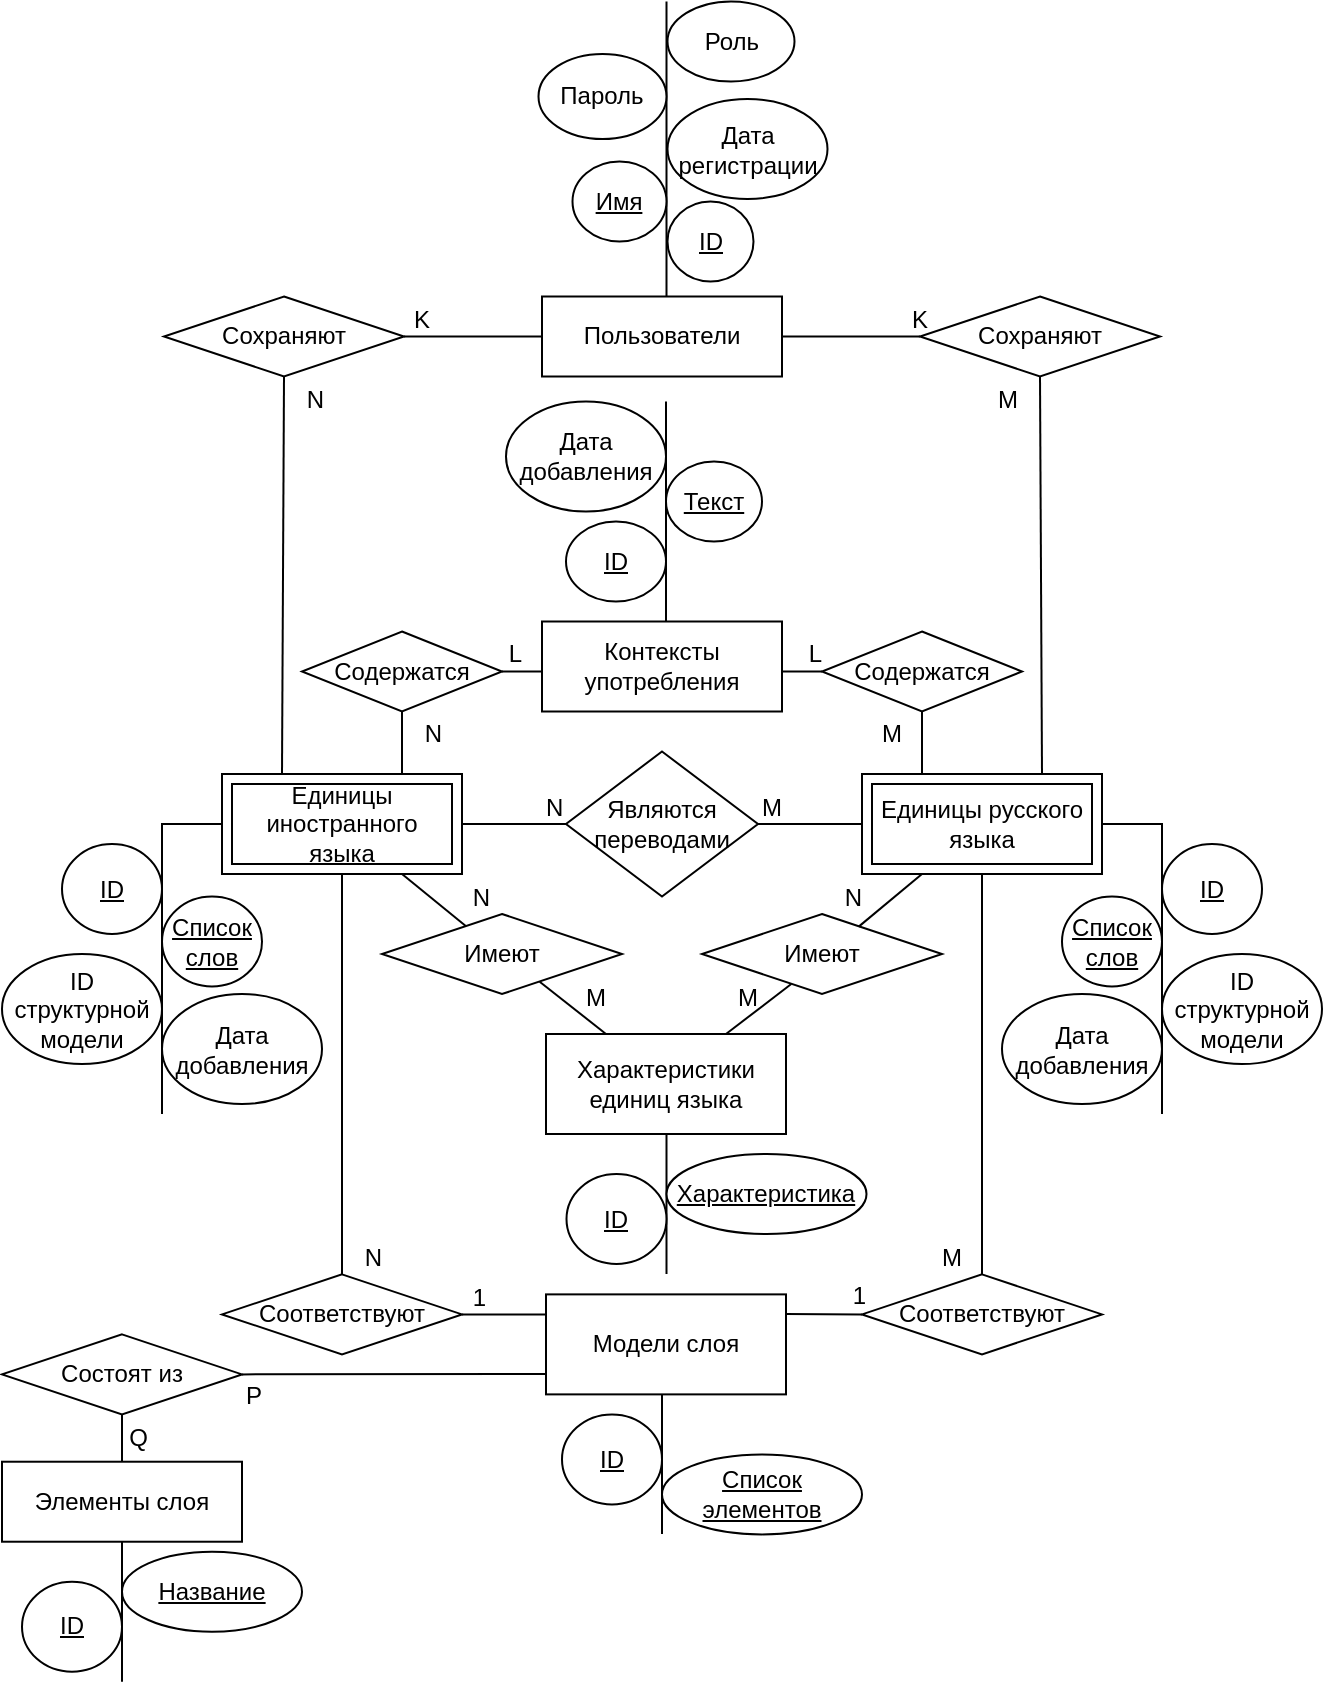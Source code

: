 <mxfile version="21.1.4" type="device" pages="2">
  <diagram id="244mS9zNh_xSva6xnjS1" name="Страница 1">
    <mxGraphModel dx="1259" dy="1826" grid="1" gridSize="10" guides="1" tooltips="1" connect="1" arrows="1" fold="1" page="1" pageScale="1" pageWidth="827" pageHeight="1169" math="0" shadow="0">
      <root>
        <mxCell id="0" />
        <mxCell id="1" parent="0" />
        <mxCell id="MEnZoygMXlPPVWilbi8o-1" value="Единицы иностранного языка" style="shape=ext;margin=3;double=1;whiteSpace=wrap;html=1;align=center;" parent="1" vertex="1">
          <mxGeometry x="200" y="280" width="120" height="50" as="geometry" />
        </mxCell>
        <mxCell id="MEnZoygMXlPPVWilbi8o-2" value="Единицы русского языка" style="shape=ext;margin=3;double=1;whiteSpace=wrap;html=1;align=center;" parent="1" vertex="1">
          <mxGeometry x="520" y="280" width="120" height="50" as="geometry" />
        </mxCell>
        <mxCell id="MEnZoygMXlPPVWilbi8o-4" value="Соответствуют" style="shape=rhombus;perimeter=rhombusPerimeter;whiteSpace=wrap;html=1;align=center;" parent="1" vertex="1">
          <mxGeometry x="200" y="530.19" width="120" height="40" as="geometry" />
        </mxCell>
        <mxCell id="MEnZoygMXlPPVWilbi8o-9" value="Соответствуют" style="shape=rhombus;perimeter=rhombusPerimeter;whiteSpace=wrap;html=1;align=center;" parent="1" vertex="1">
          <mxGeometry x="520" y="530.19" width="120" height="40" as="geometry" />
        </mxCell>
        <mxCell id="MEnZoygMXlPPVWilbi8o-14" value="" style="endArrow=none;html=1;rounded=0;exitX=1;exitY=0.5;exitDx=0;exitDy=0;exitPerimeter=0;entryX=0;entryY=0.2;entryDx=0;entryDy=0;entryPerimeter=0;" parent="1" source="MEnZoygMXlPPVWilbi8o-4" edge="1">
          <mxGeometry relative="1" as="geometry">
            <mxPoint x="320" y="569.99" as="sourcePoint" />
            <mxPoint x="362" y="550.19" as="targetPoint" />
          </mxGeometry>
        </mxCell>
        <mxCell id="MEnZoygMXlPPVWilbi8o-15" value="1" style="resizable=0;html=1;align=right;verticalAlign=bottom;" parent="MEnZoygMXlPPVWilbi8o-14" connectable="0" vertex="1">
          <mxGeometry x="1" relative="1" as="geometry">
            <mxPoint x="-30" as="offset" />
          </mxGeometry>
        </mxCell>
        <mxCell id="MEnZoygMXlPPVWilbi8o-16" value="" style="endArrow=none;html=1;rounded=0;exitX=0.5;exitY=0;exitDx=0;exitDy=0;entryX=0.5;entryY=1;entryDx=0;entryDy=0;" parent="1" source="MEnZoygMXlPPVWilbi8o-4" target="MEnZoygMXlPPVWilbi8o-1" edge="1">
          <mxGeometry relative="1" as="geometry">
            <mxPoint x="254" y="350" as="sourcePoint" />
            <mxPoint x="414" y="350" as="targetPoint" />
          </mxGeometry>
        </mxCell>
        <mxCell id="MEnZoygMXlPPVWilbi8o-17" value="N" style="resizable=0;html=1;align=right;verticalAlign=bottom;" parent="MEnZoygMXlPPVWilbi8o-16" connectable="0" vertex="1">
          <mxGeometry x="1" relative="1" as="geometry">
            <mxPoint x="20" y="200" as="offset" />
          </mxGeometry>
        </mxCell>
        <mxCell id="MEnZoygMXlPPVWilbi8o-18" value="" style="endArrow=none;html=1;rounded=0;entryX=0.5;entryY=1;entryDx=0;entryDy=0;exitX=0.5;exitY=0;exitDx=0;exitDy=0;" parent="1" source="MEnZoygMXlPPVWilbi8o-9" target="MEnZoygMXlPPVWilbi8o-2" edge="1">
          <mxGeometry relative="1" as="geometry">
            <mxPoint x="560" y="380" as="sourcePoint" />
            <mxPoint x="499.8" y="330" as="targetPoint" />
          </mxGeometry>
        </mxCell>
        <mxCell id="MEnZoygMXlPPVWilbi8o-19" value="M" style="resizable=0;html=1;align=right;verticalAlign=bottom;" parent="MEnZoygMXlPPVWilbi8o-18" connectable="0" vertex="1">
          <mxGeometry x="1" relative="1" as="geometry">
            <mxPoint x="-10" y="200" as="offset" />
          </mxGeometry>
        </mxCell>
        <mxCell id="MEnZoygMXlPPVWilbi8o-20" value="" style="endArrow=none;html=1;rounded=0;exitX=0;exitY=0.5;exitDx=0;exitDy=0;entryX=0.999;entryY=0.196;entryDx=0;entryDy=0;entryPerimeter=0;" parent="1" source="MEnZoygMXlPPVWilbi8o-9" edge="1">
          <mxGeometry relative="1" as="geometry">
            <mxPoint x="490" y="560.19" as="sourcePoint" />
            <mxPoint x="481.88" y="549.99" as="targetPoint" />
          </mxGeometry>
        </mxCell>
        <mxCell id="MEnZoygMXlPPVWilbi8o-21" value="1" style="resizable=0;html=1;align=right;verticalAlign=bottom;" parent="MEnZoygMXlPPVWilbi8o-20" connectable="0" vertex="1">
          <mxGeometry x="1" relative="1" as="geometry">
            <mxPoint x="40" as="offset" />
          </mxGeometry>
        </mxCell>
        <mxCell id="MEnZoygMXlPPVWilbi8o-22" value="" style="endArrow=none;html=1;rounded=0;entryX=1;entryY=0.5;entryDx=0;entryDy=0;exitX=0;exitY=0.5;exitDx=0;exitDy=0;" parent="1" source="MEnZoygMXlPPVWilbi8o-38" target="MEnZoygMXlPPVWilbi8o-1" edge="1">
          <mxGeometry relative="1" as="geometry">
            <mxPoint x="380" y="320" as="sourcePoint" />
            <mxPoint x="540" y="320" as="targetPoint" />
          </mxGeometry>
        </mxCell>
        <mxCell id="MEnZoygMXlPPVWilbi8o-25" value="N" style="resizable=0;html=1;align=left;verticalAlign=bottom;direction=west;" parent="1" connectable="0" vertex="1">
          <mxGeometry x="360" y="305" as="geometry" />
        </mxCell>
        <mxCell id="MEnZoygMXlPPVWilbi8o-27" value="Пользователи" style="whiteSpace=wrap;html=1;align=center;" parent="1" vertex="1">
          <mxGeometry x="360" y="41.25" width="120" height="40" as="geometry" />
        </mxCell>
        <mxCell id="MEnZoygMXlPPVWilbi8o-28" value="Сохраняют" style="shape=rhombus;perimeter=rhombusPerimeter;whiteSpace=wrap;html=1;align=center;" parent="1" vertex="1">
          <mxGeometry x="171" y="41.25" width="120" height="40" as="geometry" />
        </mxCell>
        <mxCell id="MEnZoygMXlPPVWilbi8o-29" value="" style="endArrow=none;html=1;rounded=0;exitX=1;exitY=0.5;exitDx=0;exitDy=0;entryX=0;entryY=0.5;entryDx=0;entryDy=0;" parent="1" source="MEnZoygMXlPPVWilbi8o-28" target="MEnZoygMXlPPVWilbi8o-27" edge="1">
          <mxGeometry relative="1" as="geometry">
            <mxPoint x="325" y="63.55" as="sourcePoint" />
            <mxPoint x="365" y="63.55" as="targetPoint" />
          </mxGeometry>
        </mxCell>
        <mxCell id="MEnZoygMXlPPVWilbi8o-30" value="K" style="resizable=0;html=1;align=right;verticalAlign=bottom;" parent="MEnZoygMXlPPVWilbi8o-29" connectable="0" vertex="1">
          <mxGeometry x="1" relative="1" as="geometry">
            <mxPoint x="-56" as="offset" />
          </mxGeometry>
        </mxCell>
        <mxCell id="MEnZoygMXlPPVWilbi8o-31" value="" style="endArrow=none;html=1;rounded=0;entryX=0.5;entryY=1;entryDx=0;entryDy=0;exitX=0.25;exitY=0;exitDx=0;exitDy=0;" parent="1" source="MEnZoygMXlPPVWilbi8o-1" target="MEnZoygMXlPPVWilbi8o-28" edge="1">
          <mxGeometry relative="1" as="geometry">
            <mxPoint x="220" y="260" as="sourcePoint" />
            <mxPoint x="270" y="200" as="targetPoint" />
          </mxGeometry>
        </mxCell>
        <mxCell id="MEnZoygMXlPPVWilbi8o-32" value="N" style="resizable=0;html=1;align=right;verticalAlign=bottom;" parent="MEnZoygMXlPPVWilbi8o-31" connectable="0" vertex="1">
          <mxGeometry x="1" relative="1" as="geometry">
            <mxPoint x="20" y="20" as="offset" />
          </mxGeometry>
        </mxCell>
        <mxCell id="MEnZoygMXlPPVWilbi8o-33" value="Сохраняют" style="shape=rhombus;perimeter=rhombusPerimeter;whiteSpace=wrap;html=1;align=center;" parent="1" vertex="1">
          <mxGeometry x="549" y="41.25" width="120" height="40" as="geometry" />
        </mxCell>
        <mxCell id="MEnZoygMXlPPVWilbi8o-34" value="" style="endArrow=none;html=1;rounded=0;exitX=0;exitY=0.5;exitDx=0;exitDy=0;entryX=1;entryY=0.5;entryDx=0;entryDy=0;" parent="1" source="MEnZoygMXlPPVWilbi8o-33" target="MEnZoygMXlPPVWilbi8o-27" edge="1">
          <mxGeometry relative="1" as="geometry">
            <mxPoint x="501" y="133.75" as="sourcePoint" />
            <mxPoint x="545" y="133.75" as="targetPoint" />
          </mxGeometry>
        </mxCell>
        <mxCell id="MEnZoygMXlPPVWilbi8o-35" value="K" style="resizable=0;html=1;align=right;verticalAlign=bottom;" parent="MEnZoygMXlPPVWilbi8o-34" connectable="0" vertex="1">
          <mxGeometry x="1" relative="1" as="geometry">
            <mxPoint x="73" as="offset" />
          </mxGeometry>
        </mxCell>
        <mxCell id="MEnZoygMXlPPVWilbi8o-36" value="" style="endArrow=none;html=1;rounded=0;entryX=0.5;entryY=1;entryDx=0;entryDy=0;exitX=0.75;exitY=0;exitDx=0;exitDy=0;" parent="1" source="MEnZoygMXlPPVWilbi8o-2" target="MEnZoygMXlPPVWilbi8o-33" edge="1">
          <mxGeometry relative="1" as="geometry">
            <mxPoint x="560" y="280" as="sourcePoint" />
            <mxPoint x="560" y="160" as="targetPoint" />
          </mxGeometry>
        </mxCell>
        <mxCell id="MEnZoygMXlPPVWilbi8o-37" value="M" style="resizable=0;html=1;align=right;verticalAlign=bottom;" parent="MEnZoygMXlPPVWilbi8o-36" connectable="0" vertex="1">
          <mxGeometry x="1" relative="1" as="geometry">
            <mxPoint x="-10" y="20" as="offset" />
          </mxGeometry>
        </mxCell>
        <mxCell id="MEnZoygMXlPPVWilbi8o-38" value="Являются переводами" style="shape=rhombus;perimeter=rhombusPerimeter;whiteSpace=wrap;html=1;align=center;" parent="1" vertex="1">
          <mxGeometry x="372" y="268.75" width="96" height="72.5" as="geometry" />
        </mxCell>
        <mxCell id="MEnZoygMXlPPVWilbi8o-42" value="" style="endArrow=none;html=1;rounded=0;exitX=0;exitY=0.5;exitDx=0;exitDy=0;entryX=1;entryY=0.5;entryDx=0;entryDy=0;" parent="1" source="MEnZoygMXlPPVWilbi8o-2" target="MEnZoygMXlPPVWilbi8o-38" edge="1">
          <mxGeometry relative="1" as="geometry">
            <mxPoint x="530" y="150" as="sourcePoint" />
            <mxPoint x="474" y="150" as="targetPoint" />
          </mxGeometry>
        </mxCell>
        <mxCell id="MEnZoygMXlPPVWilbi8o-43" value="M" style="resizable=0;html=1;align=right;verticalAlign=bottom;" parent="MEnZoygMXlPPVWilbi8o-42" connectable="0" vertex="1">
          <mxGeometry x="1" relative="1" as="geometry">
            <mxPoint x="12" as="offset" />
          </mxGeometry>
        </mxCell>
        <mxCell id="MEnZoygMXlPPVWilbi8o-44" value="" style="line;strokeWidth=1;rotatable=0;dashed=0;labelPosition=right;align=left;verticalAlign=middle;spacingTop=0;spacingLeft=6;points=[];portConstraint=eastwest;direction=south;" parent="1" vertex="1">
          <mxGeometry x="415" y="590.19" width="10" height="69.81" as="geometry" />
        </mxCell>
        <mxCell id="MEnZoygMXlPPVWilbi8o-45" value="Список элементов" style="ellipse;whiteSpace=wrap;html=1;align=center;fontStyle=4;" parent="1" vertex="1">
          <mxGeometry x="420" y="620.19" width="100" height="40" as="geometry" />
        </mxCell>
        <mxCell id="MEnZoygMXlPPVWilbi8o-48" value="Список слов" style="ellipse;whiteSpace=wrap;html=1;align=center;fontStyle=4;direction=south;" parent="1" vertex="1">
          <mxGeometry x="170" y="341.25" width="50" height="45" as="geometry" />
        </mxCell>
        <mxCell id="MEnZoygMXlPPVWilbi8o-51" value="ID структурной&lt;br&gt;модели" style="ellipse;whiteSpace=wrap;html=1;align=center;" parent="1" vertex="1">
          <mxGeometry x="90" y="370" width="80" height="55" as="geometry" />
        </mxCell>
        <mxCell id="MEnZoygMXlPPVWilbi8o-56" value="" style="line;strokeWidth=1;rotatable=0;dashed=0;labelPosition=right;align=left;verticalAlign=middle;spacingTop=0;spacingLeft=6;points=[];portConstraint=eastwest;direction=south;" parent="1" vertex="1">
          <mxGeometry x="417.25" y="-106.25" width="10" height="147.5" as="geometry" />
        </mxCell>
        <mxCell id="MEnZoygMXlPPVWilbi8o-57" value="ID" style="ellipse;whiteSpace=wrap;html=1;align=center;fontStyle=4;" parent="1" vertex="1">
          <mxGeometry x="422.75" y="-6.25" width="43" height="40" as="geometry" />
        </mxCell>
        <mxCell id="MEnZoygMXlPPVWilbi8o-60" value="ID" style="ellipse;whiteSpace=wrap;html=1;align=center;fontStyle=4;" parent="1" vertex="1">
          <mxGeometry x="370" y="600.19" width="50" height="45" as="geometry" />
        </mxCell>
        <mxCell id="MEnZoygMXlPPVWilbi8o-62" value="Содержатся" style="shape=rhombus;perimeter=rhombusPerimeter;whiteSpace=wrap;html=1;align=center;" parent="1" vertex="1">
          <mxGeometry x="240" y="208.75" width="100" height="40" as="geometry" />
        </mxCell>
        <mxCell id="MEnZoygMXlPPVWilbi8o-63" value="" style="endArrow=none;html=1;rounded=0;exitX=1;exitY=0.5;exitDx=0;exitDy=0;entryX=0;entryY=0.5;entryDx=0;entryDy=0;" parent="1" source="MEnZoygMXlPPVWilbi8o-62" edge="1">
          <mxGeometry relative="1" as="geometry">
            <mxPoint x="394" y="133.55" as="sourcePoint" />
            <mxPoint x="360" y="228.75" as="targetPoint" />
          </mxGeometry>
        </mxCell>
        <mxCell id="MEnZoygMXlPPVWilbi8o-64" value="L" style="resizable=0;html=1;align=right;verticalAlign=bottom;" parent="MEnZoygMXlPPVWilbi8o-63" connectable="0" vertex="1">
          <mxGeometry x="1" relative="1" as="geometry">
            <mxPoint x="-10" as="offset" />
          </mxGeometry>
        </mxCell>
        <mxCell id="MEnZoygMXlPPVWilbi8o-65" value="" style="endArrow=none;html=1;rounded=0;entryX=0.5;entryY=1;entryDx=0;entryDy=0;exitX=0.75;exitY=0;exitDx=0;exitDy=0;" parent="1" source="MEnZoygMXlPPVWilbi8o-1" target="MEnZoygMXlPPVWilbi8o-62" edge="1">
          <mxGeometry relative="1" as="geometry">
            <mxPoint x="310" y="260" as="sourcePoint" />
            <mxPoint x="340" y="310" as="targetPoint" />
          </mxGeometry>
        </mxCell>
        <mxCell id="MEnZoygMXlPPVWilbi8o-66" value="N" style="resizable=0;html=1;align=right;verticalAlign=bottom;" parent="MEnZoygMXlPPVWilbi8o-65" connectable="0" vertex="1">
          <mxGeometry x="1" relative="1" as="geometry">
            <mxPoint x="20" y="20" as="offset" />
          </mxGeometry>
        </mxCell>
        <mxCell id="MEnZoygMXlPPVWilbi8o-67" value="Содержатся" style="shape=rhombus;perimeter=rhombusPerimeter;whiteSpace=wrap;html=1;align=center;" parent="1" vertex="1">
          <mxGeometry x="500" y="208.75" width="100" height="40" as="geometry" />
        </mxCell>
        <mxCell id="MEnZoygMXlPPVWilbi8o-68" value="" style="endArrow=none;html=1;rounded=0;exitX=0;exitY=0.5;exitDx=0;exitDy=0;entryX=1;entryY=0.5;entryDx=0;entryDy=0;" parent="1" source="MEnZoygMXlPPVWilbi8o-67" edge="1">
          <mxGeometry relative="1" as="geometry">
            <mxPoint x="644" y="133.55" as="sourcePoint" />
            <mxPoint x="480" y="228.75" as="targetPoint" />
          </mxGeometry>
        </mxCell>
        <mxCell id="MEnZoygMXlPPVWilbi8o-69" value="L" style="resizable=0;html=1;align=right;verticalAlign=bottom;" parent="MEnZoygMXlPPVWilbi8o-68" connectable="0" vertex="1">
          <mxGeometry x="1" relative="1" as="geometry">
            <mxPoint x="20" as="offset" />
          </mxGeometry>
        </mxCell>
        <mxCell id="MEnZoygMXlPPVWilbi8o-70" value="" style="endArrow=none;html=1;rounded=0;entryX=0.5;entryY=1;entryDx=0;entryDy=0;exitX=0.25;exitY=0;exitDx=0;exitDy=0;" parent="1" source="MEnZoygMXlPPVWilbi8o-2" target="MEnZoygMXlPPVWilbi8o-67" edge="1">
          <mxGeometry relative="1" as="geometry">
            <mxPoint x="540" y="280" as="sourcePoint" />
            <mxPoint x="590" y="310" as="targetPoint" />
          </mxGeometry>
        </mxCell>
        <mxCell id="MEnZoygMXlPPVWilbi8o-71" value="M" style="resizable=0;html=1;align=right;verticalAlign=bottom;" parent="MEnZoygMXlPPVWilbi8o-70" connectable="0" vertex="1">
          <mxGeometry x="1" relative="1" as="geometry">
            <mxPoint x="-10" y="20" as="offset" />
          </mxGeometry>
        </mxCell>
        <mxCell id="MEnZoygMXlPPVWilbi8o-72" value="" style="line;strokeWidth=1;rotatable=0;dashed=0;labelPosition=right;align=left;verticalAlign=middle;spacingTop=0;spacingLeft=6;points=[];portConstraint=eastwest;direction=south;" parent="1" vertex="1">
          <mxGeometry x="417" y="93.75" width="10" height="110" as="geometry" />
        </mxCell>
        <mxCell id="MEnZoygMXlPPVWilbi8o-73" value="Текст" style="ellipse;whiteSpace=wrap;html=1;align=center;fontStyle=4;" parent="1" vertex="1">
          <mxGeometry x="422" y="123.75" width="48" height="40" as="geometry" />
        </mxCell>
        <mxCell id="MEnZoygMXlPPVWilbi8o-74" value="ID" style="ellipse;whiteSpace=wrap;html=1;align=center;fontStyle=4;" parent="1" vertex="1">
          <mxGeometry x="372" y="153.75" width="50" height="40" as="geometry" />
        </mxCell>
        <mxCell id="MEnZoygMXlPPVWilbi8o-75" value="ID" style="ellipse;whiteSpace=wrap;html=1;align=center;fontStyle=4;direction=south;" parent="1" vertex="1">
          <mxGeometry x="120" y="315" width="50" height="45" as="geometry" />
        </mxCell>
        <mxCell id="MEnZoygMXlPPVWilbi8o-77" value="Пароль" style="ellipse;whiteSpace=wrap;html=1;align=center;" parent="1" vertex="1">
          <mxGeometry x="358.25" y="-80" width="64" height="42.5" as="geometry" />
        </mxCell>
        <mxCell id="MEnZoygMXlPPVWilbi8o-79" value="Дата регистрации" style="ellipse;whiteSpace=wrap;html=1;align=center;" parent="1" vertex="1">
          <mxGeometry x="422.75" y="-57.5" width="80" height="50" as="geometry" />
        </mxCell>
        <mxCell id="MEnZoygMXlPPVWilbi8o-81" value="Дата добавления" style="ellipse;whiteSpace=wrap;html=1;align=center;" parent="1" vertex="1">
          <mxGeometry x="170" y="390" width="80" height="55" as="geometry" />
        </mxCell>
        <mxCell id="MEnZoygMXlPPVWilbi8o-82" value="Дата добавления" style="ellipse;whiteSpace=wrap;html=1;align=center;" parent="1" vertex="1">
          <mxGeometry x="342" y="93.75" width="80" height="55" as="geometry" />
        </mxCell>
        <mxCell id="b_QlDgpn11V66arvJ2R6-20" value="Элементы слоя" style="whiteSpace=wrap;html=1;align=center;" parent="1" vertex="1">
          <mxGeometry x="90" y="623.86" width="120" height="40" as="geometry" />
        </mxCell>
        <mxCell id="b_QlDgpn11V66arvJ2R6-27" value="" style="line;strokeWidth=1;rotatable=0;dashed=0;labelPosition=right;align=left;verticalAlign=middle;spacingTop=0;spacingLeft=6;points=[];portConstraint=eastwest;direction=south;" parent="1" vertex="1">
          <mxGeometry x="145" y="663.86" width="10" height="70" as="geometry" />
        </mxCell>
        <mxCell id="b_QlDgpn11V66arvJ2R6-28" value="Название" style="ellipse;whiteSpace=wrap;html=1;align=center;fontStyle=4;" parent="1" vertex="1">
          <mxGeometry x="150" y="668.86" width="90" height="40" as="geometry" />
        </mxCell>
        <mxCell id="b_QlDgpn11V66arvJ2R6-29" value="ID" style="ellipse;whiteSpace=wrap;html=1;align=center;fontStyle=4;" parent="1" vertex="1">
          <mxGeometry x="100" y="683.86" width="50" height="45" as="geometry" />
        </mxCell>
        <mxCell id="b_QlDgpn11V66arvJ2R6-32" value="Состоят из" style="shape=rhombus;perimeter=rhombusPerimeter;whiteSpace=wrap;html=1;align=center;" parent="1" vertex="1">
          <mxGeometry x="90" y="560.19" width="120" height="40" as="geometry" />
        </mxCell>
        <mxCell id="b_QlDgpn11V66arvJ2R6-34" value="" style="endArrow=none;html=1;rounded=0;exitX=1;exitY=0.5;exitDx=0;exitDy=0;entryX=-0.003;entryY=0.796;entryDx=0;entryDy=0;entryPerimeter=0;" parent="1" source="b_QlDgpn11V66arvJ2R6-32" edge="1">
          <mxGeometry relative="1" as="geometry">
            <mxPoint x="225.0" y="579.85" as="sourcePoint" />
            <mxPoint x="361.64" y="579.99" as="targetPoint" />
          </mxGeometry>
        </mxCell>
        <mxCell id="b_QlDgpn11V66arvJ2R6-35" value="P" style="resizable=0;html=1;align=right;verticalAlign=bottom;" parent="b_QlDgpn11V66arvJ2R6-34" connectable="0" vertex="1">
          <mxGeometry x="1" relative="1" as="geometry">
            <mxPoint x="-141" y="20" as="offset" />
          </mxGeometry>
        </mxCell>
        <mxCell id="b_QlDgpn11V66arvJ2R6-36" value="" style="endArrow=none;html=1;rounded=0;exitX=0.5;exitY=0;exitDx=0;exitDy=0;entryX=0.5;entryY=1;entryDx=0;entryDy=0;" parent="1" source="b_QlDgpn11V66arvJ2R6-20" target="b_QlDgpn11V66arvJ2R6-32" edge="1">
          <mxGeometry relative="1" as="geometry">
            <mxPoint x="270" y="540.19" as="sourcePoint" />
            <mxPoint x="270" y="490.19" as="targetPoint" />
          </mxGeometry>
        </mxCell>
        <mxCell id="b_QlDgpn11V66arvJ2R6-37" value="Q" style="resizable=0;html=1;align=right;verticalAlign=bottom;" parent="b_QlDgpn11V66arvJ2R6-36" connectable="0" vertex="1">
          <mxGeometry x="1" relative="1" as="geometry">
            <mxPoint x="13" y="20" as="offset" />
          </mxGeometry>
        </mxCell>
        <mxCell id="82KKWr9Kmz71Q_NBfK_r-1" value="&lt;u&gt;Имя&lt;/u&gt;" style="ellipse;whiteSpace=wrap;html=1;align=center;" parent="1" vertex="1">
          <mxGeometry x="375.25" y="-26.25" width="47" height="40" as="geometry" />
        </mxCell>
        <mxCell id="M82gKQGlILqdqzGqi8Oo-1" value="Контексты употребления" style="whiteSpace=wrap;html=1;align=center;" parent="1" vertex="1">
          <mxGeometry x="360" y="203.75" width="120" height="45" as="geometry" />
        </mxCell>
        <mxCell id="M82gKQGlILqdqzGqi8Oo-3" value="Модели слоя" style="whiteSpace=wrap;html=1;align=center;" parent="1" vertex="1">
          <mxGeometry x="362" y="540.19" width="120" height="50" as="geometry" />
        </mxCell>
        <mxCell id="Pl-nD0fmqm1sB9lcYUa6-4" value="Роль" style="ellipse;whiteSpace=wrap;html=1;align=center;" parent="1" vertex="1">
          <mxGeometry x="422.75" y="-106.25" width="63.5" height="40" as="geometry" />
        </mxCell>
        <mxCell id="gXByB9mJ8a2uPyQQDqTq-10" value="Характеристики единиц языка" style="whiteSpace=wrap;html=1;align=center;" parent="1" vertex="1">
          <mxGeometry x="362" y="410.0" width="120" height="50" as="geometry" />
        </mxCell>
        <mxCell id="gXByB9mJ8a2uPyQQDqTq-11" value="Имеют" style="shape=rhombus;perimeter=rhombusPerimeter;whiteSpace=wrap;html=1;align=center;" parent="1" vertex="1">
          <mxGeometry x="280" y="350.0" width="120" height="40" as="geometry" />
        </mxCell>
        <mxCell id="gXByB9mJ8a2uPyQQDqTq-12" value="Имеют" style="shape=rhombus;perimeter=rhombusPerimeter;whiteSpace=wrap;html=1;align=center;" parent="1" vertex="1">
          <mxGeometry x="440" y="350.0" width="120" height="40" as="geometry" />
        </mxCell>
        <mxCell id="gXByB9mJ8a2uPyQQDqTq-13" value="" style="endArrow=none;html=1;rounded=0;exitX=0.349;exitY=0.151;exitDx=0;exitDy=0;entryX=0.75;entryY=1;entryDx=0;entryDy=0;exitPerimeter=0;" parent="1" source="gXByB9mJ8a2uPyQQDqTq-11" target="MEnZoygMXlPPVWilbi8o-1" edge="1">
          <mxGeometry relative="1" as="geometry">
            <mxPoint x="270" y="569.81" as="sourcePoint" />
            <mxPoint x="270" y="340" as="targetPoint" />
          </mxGeometry>
        </mxCell>
        <mxCell id="gXByB9mJ8a2uPyQQDqTq-15" value="" style="endArrow=none;html=1;rounded=0;exitX=0.25;exitY=0;exitDx=0;exitDy=0;entryX=0.657;entryY=0.846;entryDx=0;entryDy=0;entryPerimeter=0;" parent="1" source="gXByB9mJ8a2uPyQQDqTq-10" target="gXByB9mJ8a2uPyQQDqTq-11" edge="1">
          <mxGeometry relative="1" as="geometry">
            <mxPoint x="330.5" y="380" as="sourcePoint" />
            <mxPoint x="300" y="340" as="targetPoint" />
          </mxGeometry>
        </mxCell>
        <mxCell id="gXByB9mJ8a2uPyQQDqTq-17" value="" style="endArrow=none;html=1;rounded=0;exitX=0.653;exitY=0.158;exitDx=0;exitDy=0;entryX=0.25;entryY=1;entryDx=0;entryDy=0;exitPerimeter=0;" parent="1" source="gXByB9mJ8a2uPyQQDqTq-12" target="MEnZoygMXlPPVWilbi8o-2" edge="1">
          <mxGeometry relative="1" as="geometry">
            <mxPoint x="400" y="440" as="sourcePoint" />
            <mxPoint x="365.36" y="405.32" as="targetPoint" />
          </mxGeometry>
        </mxCell>
        <mxCell id="gXByB9mJ8a2uPyQQDqTq-19" value="" style="endArrow=none;html=1;rounded=0;exitX=0.75;exitY=0;exitDx=0;exitDy=0;entryX=0.372;entryY=0.875;entryDx=0;entryDy=0;entryPerimeter=0;" parent="1" source="gXByB9mJ8a2uPyQQDqTq-10" target="gXByB9mJ8a2uPyQQDqTq-12" edge="1">
          <mxGeometry relative="1" as="geometry">
            <mxPoint x="400" y="440" as="sourcePoint" />
            <mxPoint x="365.36" y="405.32" as="targetPoint" />
          </mxGeometry>
        </mxCell>
        <mxCell id="gXByB9mJ8a2uPyQQDqTq-21" value="N" style="resizable=0;html=1;align=right;verticalAlign=bottom;" parent="1" connectable="0" vertex="1">
          <mxGeometry x="334" y="350.0" as="geometry" />
        </mxCell>
        <mxCell id="gXByB9mJ8a2uPyQQDqTq-22" value="N" style="resizable=0;html=1;align=right;verticalAlign=bottom;" parent="1" connectable="0" vertex="1">
          <mxGeometry x="520" y="350.0" as="geometry" />
        </mxCell>
        <mxCell id="gXByB9mJ8a2uPyQQDqTq-23" value="M" style="resizable=0;html=1;align=right;verticalAlign=bottom;" parent="1" connectable="0" vertex="1">
          <mxGeometry x="392" y="400.0" as="geometry" />
        </mxCell>
        <mxCell id="gXByB9mJ8a2uPyQQDqTq-24" value="M" style="resizable=0;html=1;align=right;verticalAlign=bottom;" parent="1" connectable="0" vertex="1">
          <mxGeometry x="468" y="400.0" as="geometry" />
        </mxCell>
        <mxCell id="gXByB9mJ8a2uPyQQDqTq-25" value="" style="line;strokeWidth=1;rotatable=0;dashed=0;labelPosition=right;align=left;verticalAlign=middle;spacingTop=0;spacingLeft=6;points=[];portConstraint=eastwest;direction=south;" parent="1" vertex="1">
          <mxGeometry x="417.25" y="460" width="10" height="70" as="geometry" />
        </mxCell>
        <mxCell id="gXByB9mJ8a2uPyQQDqTq-26" value="Характеристика" style="ellipse;whiteSpace=wrap;html=1;align=center;fontStyle=4;" parent="1" vertex="1">
          <mxGeometry x="422.25" y="470.0" width="100" height="40" as="geometry" />
        </mxCell>
        <mxCell id="gXByB9mJ8a2uPyQQDqTq-27" value="ID" style="ellipse;whiteSpace=wrap;html=1;align=center;fontStyle=4;" parent="1" vertex="1">
          <mxGeometry x="372.25" y="480.0" width="50" height="45" as="geometry" />
        </mxCell>
        <mxCell id="gXByB9mJ8a2uPyQQDqTq-29" value="" style="endArrow=none;html=1;rounded=0;entryX=0;entryY=0.5;entryDx=0;entryDy=0;" parent="1" target="MEnZoygMXlPPVWilbi8o-1" edge="1">
          <mxGeometry width="50" height="50" relative="1" as="geometry">
            <mxPoint x="170" y="450" as="sourcePoint" />
            <mxPoint x="170" y="320" as="targetPoint" />
            <Array as="points">
              <mxPoint x="170" y="305" />
            </Array>
          </mxGeometry>
        </mxCell>
        <mxCell id="gXByB9mJ8a2uPyQQDqTq-30" value="Список слов" style="ellipse;whiteSpace=wrap;html=1;align=center;fontStyle=4;direction=south;" parent="1" vertex="1">
          <mxGeometry x="620" y="341.25" width="50" height="45" as="geometry" />
        </mxCell>
        <mxCell id="gXByB9mJ8a2uPyQQDqTq-31" value="ID структурной&lt;br&gt;модели" style="ellipse;whiteSpace=wrap;html=1;align=center;" parent="1" vertex="1">
          <mxGeometry x="670" y="370" width="80" height="55" as="geometry" />
        </mxCell>
        <mxCell id="gXByB9mJ8a2uPyQQDqTq-32" value="ID" style="ellipse;whiteSpace=wrap;html=1;align=center;fontStyle=4;direction=south;" parent="1" vertex="1">
          <mxGeometry x="670" y="315" width="50" height="45" as="geometry" />
        </mxCell>
        <mxCell id="gXByB9mJ8a2uPyQQDqTq-33" value="Дата добавления" style="ellipse;whiteSpace=wrap;html=1;align=center;" parent="1" vertex="1">
          <mxGeometry x="590" y="390" width="80" height="55" as="geometry" />
        </mxCell>
        <mxCell id="gXByB9mJ8a2uPyQQDqTq-34" value="" style="endArrow=none;html=1;rounded=0;entryX=1;entryY=0.5;entryDx=0;entryDy=0;" parent="1" target="MEnZoygMXlPPVWilbi8o-2" edge="1">
          <mxGeometry width="50" height="50" relative="1" as="geometry">
            <mxPoint x="670" y="450" as="sourcePoint" />
            <mxPoint x="760" y="325" as="targetPoint" />
            <Array as="points">
              <mxPoint x="670" y="305" />
            </Array>
          </mxGeometry>
        </mxCell>
      </root>
    </mxGraphModel>
  </diagram>
  <diagram id="CzFluk79J02qhcCVG0Cy" name="Страница 2">
    <mxGraphModel dx="868" dy="453" grid="1" gridSize="10" guides="1" tooltips="1" connect="1" arrows="1" fold="1" page="1" pageScale="1" pageWidth="827" pageHeight="1169" math="0" shadow="0">
      <root>
        <mxCell id="0" />
        <mxCell id="1" parent="0" />
        <mxCell id="s9S4bK3jLP_xvABqHgaO-1" value="Единицы иностранного языка" style="shape=ext;margin=3;double=1;whiteSpace=wrap;html=1;align=center;" vertex="1" parent="1">
          <mxGeometry x="200" y="280" width="120" height="50" as="geometry" />
        </mxCell>
        <mxCell id="s9S4bK3jLP_xvABqHgaO-2" value="Единицы русского языка" style="shape=ext;margin=3;double=1;whiteSpace=wrap;html=1;align=center;" vertex="1" parent="1">
          <mxGeometry x="520" y="280" width="120" height="50" as="geometry" />
        </mxCell>
        <mxCell id="s9S4bK3jLP_xvABqHgaO-3" value="Соответствуют" style="shape=rhombus;perimeter=rhombusPerimeter;whiteSpace=wrap;html=1;align=center;" vertex="1" parent="1">
          <mxGeometry x="200" y="350.0" width="120" height="40" as="geometry" />
        </mxCell>
        <mxCell id="s9S4bK3jLP_xvABqHgaO-4" value="Соответствуют" style="shape=rhombus;perimeter=rhombusPerimeter;whiteSpace=wrap;html=1;align=center;" vertex="1" parent="1">
          <mxGeometry x="520" y="350.0" width="120" height="40" as="geometry" />
        </mxCell>
        <mxCell id="s9S4bK3jLP_xvABqHgaO-5" value="" style="endArrow=none;html=1;rounded=0;exitX=1;exitY=0.5;exitDx=0;exitDy=0;exitPerimeter=0;entryX=0;entryY=0.2;entryDx=0;entryDy=0;entryPerimeter=0;" edge="1" parent="1" source="s9S4bK3jLP_xvABqHgaO-3">
          <mxGeometry relative="1" as="geometry">
            <mxPoint x="320" y="389.8" as="sourcePoint" />
            <mxPoint x="362" y="370.0" as="targetPoint" />
          </mxGeometry>
        </mxCell>
        <mxCell id="s9S4bK3jLP_xvABqHgaO-6" value="1" style="resizable=0;html=1;align=right;verticalAlign=bottom;" connectable="0" vertex="1" parent="s9S4bK3jLP_xvABqHgaO-5">
          <mxGeometry x="1" relative="1" as="geometry">
            <mxPoint x="-30" as="offset" />
          </mxGeometry>
        </mxCell>
        <mxCell id="s9S4bK3jLP_xvABqHgaO-7" value="" style="endArrow=none;html=1;rounded=0;exitX=0.5;exitY=0;exitDx=0;exitDy=0;entryX=0.5;entryY=1;entryDx=0;entryDy=0;" edge="1" parent="1" source="s9S4bK3jLP_xvABqHgaO-3" target="s9S4bK3jLP_xvABqHgaO-1">
          <mxGeometry relative="1" as="geometry">
            <mxPoint x="254" y="350" as="sourcePoint" />
            <mxPoint x="414" y="350" as="targetPoint" />
          </mxGeometry>
        </mxCell>
        <mxCell id="s9S4bK3jLP_xvABqHgaO-8" value="N" style="resizable=0;html=1;align=right;verticalAlign=bottom;" connectable="0" vertex="1" parent="s9S4bK3jLP_xvABqHgaO-7">
          <mxGeometry x="1" relative="1" as="geometry">
            <mxPoint x="20" y="20" as="offset" />
          </mxGeometry>
        </mxCell>
        <mxCell id="s9S4bK3jLP_xvABqHgaO-9" value="" style="endArrow=none;html=1;rounded=0;entryX=0.5;entryY=1;entryDx=0;entryDy=0;exitX=0.5;exitY=0;exitDx=0;exitDy=0;" edge="1" parent="1" source="s9S4bK3jLP_xvABqHgaO-4" target="s9S4bK3jLP_xvABqHgaO-2">
          <mxGeometry relative="1" as="geometry">
            <mxPoint x="560" y="380" as="sourcePoint" />
            <mxPoint x="499.8" y="330" as="targetPoint" />
          </mxGeometry>
        </mxCell>
        <mxCell id="s9S4bK3jLP_xvABqHgaO-10" value="M" style="resizable=0;html=1;align=right;verticalAlign=bottom;" connectable="0" vertex="1" parent="s9S4bK3jLP_xvABqHgaO-9">
          <mxGeometry x="1" relative="1" as="geometry">
            <mxPoint x="-10" y="20" as="offset" />
          </mxGeometry>
        </mxCell>
        <mxCell id="s9S4bK3jLP_xvABqHgaO-11" value="" style="endArrow=none;html=1;rounded=0;exitX=0;exitY=0.5;exitDx=0;exitDy=0;entryX=0.999;entryY=0.196;entryDx=0;entryDy=0;entryPerimeter=0;" edge="1" parent="1" source="s9S4bK3jLP_xvABqHgaO-4">
          <mxGeometry relative="1" as="geometry">
            <mxPoint x="490" y="380.0" as="sourcePoint" />
            <mxPoint x="481.88" y="369.8" as="targetPoint" />
          </mxGeometry>
        </mxCell>
        <mxCell id="s9S4bK3jLP_xvABqHgaO-12" value="1" style="resizable=0;html=1;align=right;verticalAlign=bottom;" connectable="0" vertex="1" parent="s9S4bK3jLP_xvABqHgaO-11">
          <mxGeometry x="1" relative="1" as="geometry">
            <mxPoint x="40" as="offset" />
          </mxGeometry>
        </mxCell>
        <mxCell id="s9S4bK3jLP_xvABqHgaO-13" value="" style="endArrow=none;html=1;rounded=0;entryX=1;entryY=0.5;entryDx=0;entryDy=0;exitX=0;exitY=0.5;exitDx=0;exitDy=0;" edge="1" parent="1" source="s9S4bK3jLP_xvABqHgaO-26" target="s9S4bK3jLP_xvABqHgaO-1">
          <mxGeometry relative="1" as="geometry">
            <mxPoint x="380" y="320" as="sourcePoint" />
            <mxPoint x="540" y="320" as="targetPoint" />
          </mxGeometry>
        </mxCell>
        <mxCell id="s9S4bK3jLP_xvABqHgaO-14" value="N" style="resizable=0;html=1;align=left;verticalAlign=bottom;direction=west;" connectable="0" vertex="1" parent="1">
          <mxGeometry x="360" y="305" as="geometry" />
        </mxCell>
        <mxCell id="s9S4bK3jLP_xvABqHgaO-15" value="Пользователи" style="whiteSpace=wrap;html=1;align=center;" vertex="1" parent="1">
          <mxGeometry x="360" y="35.15" width="120" height="40" as="geometry" />
        </mxCell>
        <mxCell id="s9S4bK3jLP_xvABqHgaO-16" value="Сохраняют" style="shape=rhombus;perimeter=rhombusPerimeter;whiteSpace=wrap;html=1;align=center;" vertex="1" parent="1">
          <mxGeometry x="171" y="35.15" width="120" height="40" as="geometry" />
        </mxCell>
        <mxCell id="s9S4bK3jLP_xvABqHgaO-17" value="" style="endArrow=none;html=1;rounded=0;exitX=1;exitY=0.5;exitDx=0;exitDy=0;entryX=0;entryY=0.5;entryDx=0;entryDy=0;" edge="1" parent="1" source="s9S4bK3jLP_xvABqHgaO-16" target="s9S4bK3jLP_xvABqHgaO-15">
          <mxGeometry relative="1" as="geometry">
            <mxPoint x="325" y="57.45" as="sourcePoint" />
            <mxPoint x="365" y="57.45" as="targetPoint" />
          </mxGeometry>
        </mxCell>
        <mxCell id="s9S4bK3jLP_xvABqHgaO-18" value="K" style="resizable=0;html=1;align=right;verticalAlign=bottom;" connectable="0" vertex="1" parent="s9S4bK3jLP_xvABqHgaO-17">
          <mxGeometry x="1" relative="1" as="geometry">
            <mxPoint x="-56" as="offset" />
          </mxGeometry>
        </mxCell>
        <mxCell id="s9S4bK3jLP_xvABqHgaO-19" value="" style="endArrow=none;html=1;rounded=0;entryX=0.5;entryY=1;entryDx=0;entryDy=0;exitX=0.25;exitY=0;exitDx=0;exitDy=0;" edge="1" parent="1" source="s9S4bK3jLP_xvABqHgaO-1" target="s9S4bK3jLP_xvABqHgaO-16">
          <mxGeometry relative="1" as="geometry">
            <mxPoint x="220" y="260" as="sourcePoint" />
            <mxPoint x="270" y="200" as="targetPoint" />
          </mxGeometry>
        </mxCell>
        <mxCell id="s9S4bK3jLP_xvABqHgaO-20" value="N" style="resizable=0;html=1;align=right;verticalAlign=bottom;" connectable="0" vertex="1" parent="s9S4bK3jLP_xvABqHgaO-19">
          <mxGeometry x="1" relative="1" as="geometry">
            <mxPoint x="20" y="20" as="offset" />
          </mxGeometry>
        </mxCell>
        <mxCell id="s9S4bK3jLP_xvABqHgaO-21" value="Сохраняют" style="shape=rhombus;perimeter=rhombusPerimeter;whiteSpace=wrap;html=1;align=center;" vertex="1" parent="1">
          <mxGeometry x="549" y="35.15" width="120" height="40" as="geometry" />
        </mxCell>
        <mxCell id="s9S4bK3jLP_xvABqHgaO-22" value="" style="endArrow=none;html=1;rounded=0;exitX=0;exitY=0.5;exitDx=0;exitDy=0;entryX=1;entryY=0.5;entryDx=0;entryDy=0;" edge="1" parent="1" source="s9S4bK3jLP_xvABqHgaO-21" target="s9S4bK3jLP_xvABqHgaO-15">
          <mxGeometry relative="1" as="geometry">
            <mxPoint x="501" y="127.65" as="sourcePoint" />
            <mxPoint x="545" y="127.65" as="targetPoint" />
          </mxGeometry>
        </mxCell>
        <mxCell id="s9S4bK3jLP_xvABqHgaO-23" value="K" style="resizable=0;html=1;align=right;verticalAlign=bottom;" connectable="0" vertex="1" parent="s9S4bK3jLP_xvABqHgaO-22">
          <mxGeometry x="1" relative="1" as="geometry">
            <mxPoint x="73" as="offset" />
          </mxGeometry>
        </mxCell>
        <mxCell id="s9S4bK3jLP_xvABqHgaO-24" value="" style="endArrow=none;html=1;rounded=0;entryX=0.5;entryY=1;entryDx=0;entryDy=0;exitX=0.75;exitY=0;exitDx=0;exitDy=0;" edge="1" parent="1" source="s9S4bK3jLP_xvABqHgaO-2" target="s9S4bK3jLP_xvABqHgaO-21">
          <mxGeometry relative="1" as="geometry">
            <mxPoint x="560" y="280" as="sourcePoint" />
            <mxPoint x="560" y="160" as="targetPoint" />
          </mxGeometry>
        </mxCell>
        <mxCell id="s9S4bK3jLP_xvABqHgaO-25" value="M" style="resizable=0;html=1;align=right;verticalAlign=bottom;" connectable="0" vertex="1" parent="s9S4bK3jLP_xvABqHgaO-24">
          <mxGeometry x="1" relative="1" as="geometry">
            <mxPoint x="-10" y="20" as="offset" />
          </mxGeometry>
        </mxCell>
        <mxCell id="s9S4bK3jLP_xvABqHgaO-26" value="Являются переводами" style="shape=rhombus;perimeter=rhombusPerimeter;whiteSpace=wrap;html=1;align=center;" vertex="1" parent="1">
          <mxGeometry x="372" y="268.75" width="96" height="72.5" as="geometry" />
        </mxCell>
        <mxCell id="s9S4bK3jLP_xvABqHgaO-27" value="" style="endArrow=none;html=1;rounded=0;exitX=0;exitY=0.5;exitDx=0;exitDy=0;entryX=1;entryY=0.5;entryDx=0;entryDy=0;" edge="1" parent="1" source="s9S4bK3jLP_xvABqHgaO-2" target="s9S4bK3jLP_xvABqHgaO-26">
          <mxGeometry relative="1" as="geometry">
            <mxPoint x="530" y="150" as="sourcePoint" />
            <mxPoint x="474" y="150" as="targetPoint" />
          </mxGeometry>
        </mxCell>
        <mxCell id="s9S4bK3jLP_xvABqHgaO-28" value="M" style="resizable=0;html=1;align=right;verticalAlign=bottom;" connectable="0" vertex="1" parent="s9S4bK3jLP_xvABqHgaO-27">
          <mxGeometry x="1" relative="1" as="geometry">
            <mxPoint x="12" as="offset" />
          </mxGeometry>
        </mxCell>
        <mxCell id="s9S4bK3jLP_xvABqHgaO-36" value="Имеют" style="shape=rhombus;perimeter=rhombusPerimeter;whiteSpace=wrap;html=1;align=center;" vertex="1" parent="1">
          <mxGeometry x="240" y="99.9" width="100" height="40" as="geometry" />
        </mxCell>
        <mxCell id="s9S4bK3jLP_xvABqHgaO-37" value="" style="endArrow=none;html=1;rounded=0;exitX=1;exitY=0.5;exitDx=0;exitDy=0;entryX=0;entryY=0.5;entryDx=0;entryDy=0;" edge="1" parent="1" source="s9S4bK3jLP_xvABqHgaO-36">
          <mxGeometry relative="1" as="geometry">
            <mxPoint x="394" y="24.7" as="sourcePoint" />
            <mxPoint x="360" y="119.9" as="targetPoint" />
          </mxGeometry>
        </mxCell>
        <mxCell id="s9S4bK3jLP_xvABqHgaO-38" value="L" style="resizable=0;html=1;align=right;verticalAlign=bottom;" connectable="0" vertex="1" parent="s9S4bK3jLP_xvABqHgaO-37">
          <mxGeometry x="1" relative="1" as="geometry">
            <mxPoint x="-20" as="offset" />
          </mxGeometry>
        </mxCell>
        <mxCell id="s9S4bK3jLP_xvABqHgaO-39" value="" style="endArrow=none;html=1;rounded=0;entryX=0.5;entryY=1;entryDx=0;entryDy=0;exitX=0.75;exitY=0;exitDx=0;exitDy=0;" edge="1" parent="1" source="s9S4bK3jLP_xvABqHgaO-1" target="s9S4bK3jLP_xvABqHgaO-36">
          <mxGeometry relative="1" as="geometry">
            <mxPoint x="310" y="260" as="sourcePoint" />
            <mxPoint x="340" y="310" as="targetPoint" />
          </mxGeometry>
        </mxCell>
        <mxCell id="s9S4bK3jLP_xvABqHgaO-40" value="N" style="resizable=0;html=1;align=right;verticalAlign=bottom;" connectable="0" vertex="1" parent="s9S4bK3jLP_xvABqHgaO-39">
          <mxGeometry x="1" relative="1" as="geometry">
            <mxPoint x="20" y="20" as="offset" />
          </mxGeometry>
        </mxCell>
        <mxCell id="s9S4bK3jLP_xvABqHgaO-41" value="Имеют" style="shape=rhombus;perimeter=rhombusPerimeter;whiteSpace=wrap;html=1;align=center;" vertex="1" parent="1">
          <mxGeometry x="500" y="99.9" width="100" height="40" as="geometry" />
        </mxCell>
        <mxCell id="s9S4bK3jLP_xvABqHgaO-42" value="" style="endArrow=none;html=1;rounded=0;exitX=0;exitY=0.5;exitDx=0;exitDy=0;entryX=1;entryY=0.5;entryDx=0;entryDy=0;" edge="1" parent="1" source="s9S4bK3jLP_xvABqHgaO-41">
          <mxGeometry relative="1" as="geometry">
            <mxPoint x="644" y="24.7" as="sourcePoint" />
            <mxPoint x="480" y="119.9" as="targetPoint" />
          </mxGeometry>
        </mxCell>
        <mxCell id="s9S4bK3jLP_xvABqHgaO-43" value="L" style="resizable=0;html=1;align=right;verticalAlign=bottom;" connectable="0" vertex="1" parent="s9S4bK3jLP_xvABqHgaO-42">
          <mxGeometry x="1" relative="1" as="geometry">
            <mxPoint x="30" y="-2" as="offset" />
          </mxGeometry>
        </mxCell>
        <mxCell id="s9S4bK3jLP_xvABqHgaO-44" value="" style="endArrow=none;html=1;rounded=0;entryX=0.5;entryY=1;entryDx=0;entryDy=0;exitX=0.25;exitY=0;exitDx=0;exitDy=0;" edge="1" parent="1" source="s9S4bK3jLP_xvABqHgaO-2" target="s9S4bK3jLP_xvABqHgaO-41">
          <mxGeometry relative="1" as="geometry">
            <mxPoint x="540" y="280" as="sourcePoint" />
            <mxPoint x="590" y="310" as="targetPoint" />
          </mxGeometry>
        </mxCell>
        <mxCell id="s9S4bK3jLP_xvABqHgaO-45" value="M" style="resizable=0;html=1;align=right;verticalAlign=bottom;" connectable="0" vertex="1" parent="s9S4bK3jLP_xvABqHgaO-44">
          <mxGeometry x="1" relative="1" as="geometry">
            <mxPoint x="-10" y="20" as="offset" />
          </mxGeometry>
        </mxCell>
        <mxCell id="s9S4bK3jLP_xvABqHgaO-54" value="Элементы слоя" style="whiteSpace=wrap;html=1;align=center;" vertex="1" parent="1">
          <mxGeometry x="90" y="443.67" width="120" height="40" as="geometry" />
        </mxCell>
        <mxCell id="s9S4bK3jLP_xvABqHgaO-58" value="Состоят из" style="shape=rhombus;perimeter=rhombusPerimeter;whiteSpace=wrap;html=1;align=center;" vertex="1" parent="1">
          <mxGeometry x="90" y="380.0" width="120" height="40" as="geometry" />
        </mxCell>
        <mxCell id="s9S4bK3jLP_xvABqHgaO-59" value="" style="endArrow=none;html=1;rounded=0;exitX=1;exitY=0.5;exitDx=0;exitDy=0;entryX=-0.003;entryY=0.796;entryDx=0;entryDy=0;entryPerimeter=0;" edge="1" parent="1" source="s9S4bK3jLP_xvABqHgaO-58">
          <mxGeometry relative="1" as="geometry">
            <mxPoint x="225.0" y="399.66" as="sourcePoint" />
            <mxPoint x="361.64" y="399.8" as="targetPoint" />
          </mxGeometry>
        </mxCell>
        <mxCell id="s9S4bK3jLP_xvABqHgaO-60" value="P" style="resizable=0;html=1;align=right;verticalAlign=bottom;" connectable="0" vertex="1" parent="s9S4bK3jLP_xvABqHgaO-59">
          <mxGeometry x="1" relative="1" as="geometry">
            <mxPoint x="-141" y="20" as="offset" />
          </mxGeometry>
        </mxCell>
        <mxCell id="s9S4bK3jLP_xvABqHgaO-61" value="" style="endArrow=none;html=1;rounded=0;exitX=0.5;exitY=0;exitDx=0;exitDy=0;entryX=0.5;entryY=1;entryDx=0;entryDy=0;" edge="1" parent="1" source="s9S4bK3jLP_xvABqHgaO-54" target="s9S4bK3jLP_xvABqHgaO-58">
          <mxGeometry relative="1" as="geometry">
            <mxPoint x="270" y="360.0" as="sourcePoint" />
            <mxPoint x="270" y="310.0" as="targetPoint" />
          </mxGeometry>
        </mxCell>
        <mxCell id="s9S4bK3jLP_xvABqHgaO-62" value="Q" style="resizable=0;html=1;align=right;verticalAlign=bottom;" connectable="0" vertex="1" parent="s9S4bK3jLP_xvABqHgaO-61">
          <mxGeometry x="1" relative="1" as="geometry">
            <mxPoint x="13" y="20" as="offset" />
          </mxGeometry>
        </mxCell>
        <mxCell id="s9S4bK3jLP_xvABqHgaO-64" value="Характеристики единиц языка" style="whiteSpace=wrap;html=1;align=center;" vertex="1" parent="1">
          <mxGeometry x="360" y="94.9" width="120" height="45" as="geometry" />
        </mxCell>
        <mxCell id="s9S4bK3jLP_xvABqHgaO-65" value="Модели слоя" style="whiteSpace=wrap;html=1;align=center;" vertex="1" parent="1">
          <mxGeometry x="362" y="360.0" width="120" height="50" as="geometry" />
        </mxCell>
        <mxCell id="s9S4bK3jLP_xvABqHgaO-67" value="Контексты употребления" style="whiteSpace=wrap;html=1;align=center;" vertex="1" parent="1">
          <mxGeometry x="360" y="160.0" width="120" height="50" as="geometry" />
        </mxCell>
        <mxCell id="s9S4bK3jLP_xvABqHgaO-68" value="Содержатся" style="shape=rhombus;perimeter=rhombusPerimeter;whiteSpace=wrap;html=1;align=center;" vertex="1" parent="1">
          <mxGeometry x="300" y="228.75" width="110" height="40" as="geometry" />
        </mxCell>
        <mxCell id="s9S4bK3jLP_xvABqHgaO-69" value="Содержатся" style="shape=rhombus;perimeter=rhombusPerimeter;whiteSpace=wrap;html=1;align=center;" vertex="1" parent="1">
          <mxGeometry x="429" y="228.75" width="111" height="40" as="geometry" />
        </mxCell>
        <mxCell id="s9S4bK3jLP_xvABqHgaO-70" value="" style="endArrow=none;html=1;rounded=0;entryX=0.909;entryY=-0.002;entryDx=0;entryDy=0;entryPerimeter=0;exitX=0.286;exitY=0.793;exitDx=0;exitDy=0;exitPerimeter=0;" edge="1" parent="1" source="s9S4bK3jLP_xvABqHgaO-68" target="s9S4bK3jLP_xvABqHgaO-1">
          <mxGeometry relative="1" as="geometry">
            <mxPoint x="340" y="280" as="sourcePoint" />
            <mxPoint x="270" y="340" as="targetPoint" />
          </mxGeometry>
        </mxCell>
        <mxCell id="s9S4bK3jLP_xvABqHgaO-71" value="" style="endArrow=none;html=1;rounded=0;exitX=0.25;exitY=1;exitDx=0;exitDy=0;entryX=0.584;entryY=0.085;entryDx=0;entryDy=0;entryPerimeter=0;" edge="1" parent="1" source="s9S4bK3jLP_xvABqHgaO-67" target="s9S4bK3jLP_xvABqHgaO-68">
          <mxGeometry relative="1" as="geometry">
            <mxPoint x="330.5" y="380" as="sourcePoint" />
            <mxPoint x="300" y="340" as="targetPoint" />
          </mxGeometry>
        </mxCell>
        <mxCell id="s9S4bK3jLP_xvABqHgaO-72" value="" style="endArrow=none;html=1;rounded=0;exitX=0.71;exitY=0.793;exitDx=0;exitDy=0;entryX=0.078;entryY=-0.002;entryDx=0;entryDy=0;exitPerimeter=0;entryPerimeter=0;" edge="1" parent="1" source="s9S4bK3jLP_xvABqHgaO-69" target="s9S4bK3jLP_xvABqHgaO-2">
          <mxGeometry relative="1" as="geometry">
            <mxPoint x="400" y="440" as="sourcePoint" />
            <mxPoint x="365.36" y="405.32" as="targetPoint" />
          </mxGeometry>
        </mxCell>
        <mxCell id="s9S4bK3jLP_xvABqHgaO-73" value="" style="endArrow=none;html=1;rounded=0;exitX=0.75;exitY=1;exitDx=0;exitDy=0;entryX=0.417;entryY=0.09;entryDx=0;entryDy=0;entryPerimeter=0;" edge="1" parent="1" source="s9S4bK3jLP_xvABqHgaO-67" target="s9S4bK3jLP_xvABqHgaO-69">
          <mxGeometry relative="1" as="geometry">
            <mxPoint x="400" y="440" as="sourcePoint" />
            <mxPoint x="365.36" y="405.32" as="targetPoint" />
          </mxGeometry>
        </mxCell>
        <mxCell id="s9S4bK3jLP_xvABqHgaO-74" value="N" style="resizable=0;html=1;align=right;verticalAlign=bottom;" connectable="0" vertex="1" parent="1">
          <mxGeometry x="340" y="280.0" as="geometry" />
        </mxCell>
        <mxCell id="s9S4bK3jLP_xvABqHgaO-75" value="N" style="resizable=0;html=1;align=right;verticalAlign=bottom;" connectable="0" vertex="1" parent="1">
          <mxGeometry x="510" y="280.0" as="geometry" />
        </mxCell>
        <mxCell id="s9S4bK3jLP_xvABqHgaO-76" value="M" style="resizable=0;html=1;align=right;verticalAlign=bottom;" connectable="0" vertex="1" parent="1">
          <mxGeometry x="390" y="240.0" as="geometry" />
        </mxCell>
        <mxCell id="s9S4bK3jLP_xvABqHgaO-77" value="M" style="resizable=0;html=1;align=right;verticalAlign=bottom;" connectable="0" vertex="1" parent="1">
          <mxGeometry x="460" y="240.0" as="geometry" />
        </mxCell>
        <mxCell id="s9S4bK3jLP_xvABqHgaO-88" value="" style="endArrow=none;dashed=1;html=1;rounded=0;" edge="1" parent="1">
          <mxGeometry width="50" height="50" relative="1" as="geometry">
            <mxPoint x="350" y="20" as="sourcePoint" />
            <mxPoint x="350" y="20" as="targetPoint" />
            <Array as="points">
              <mxPoint x="490" y="20" />
              <mxPoint x="490" y="220" />
              <mxPoint x="350" y="220" />
            </Array>
          </mxGeometry>
        </mxCell>
      </root>
    </mxGraphModel>
  </diagram>
</mxfile>
